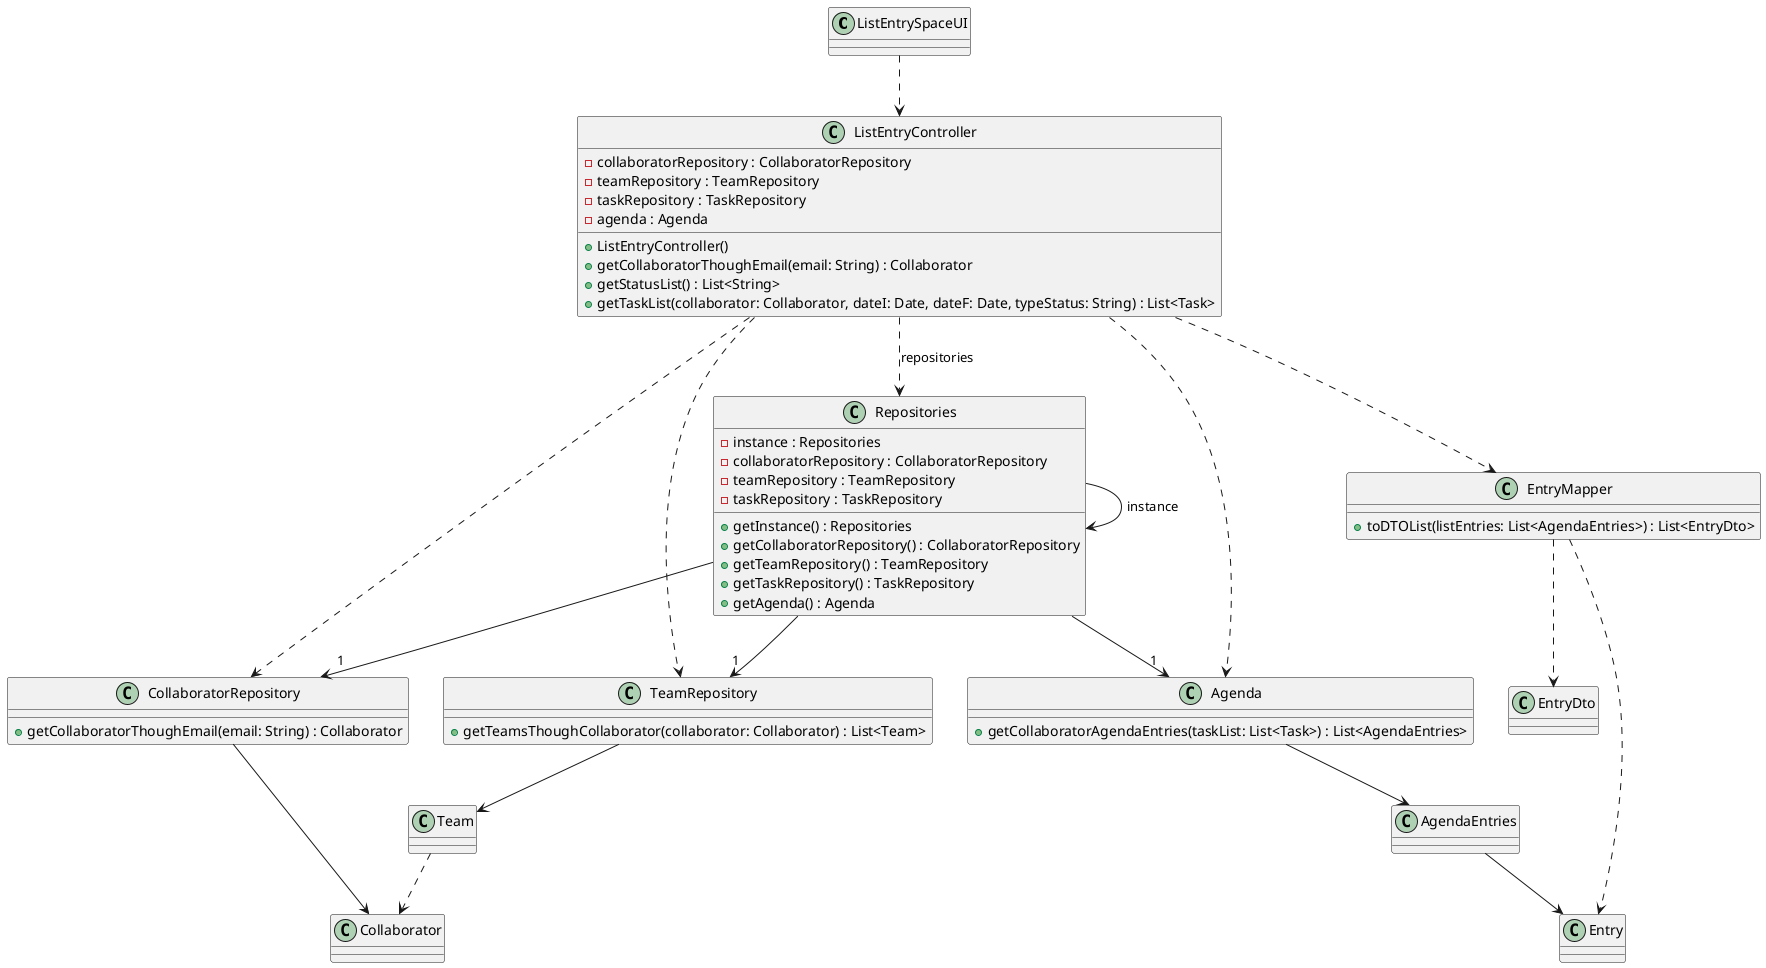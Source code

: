 @startuml
skinparam shadowing false
skinparam line type polyline

class ListEntrySpaceUI {
}

class ListEntryController {
    - collaboratorRepository : CollaboratorRepository
    - teamRepository : TeamRepository
    - taskRepository : TaskRepository
    - agenda : Agenda
    + ListEntryController()
    + getCollaboratorThoughEmail(email: String) : Collaborator
    + getStatusList() : List<String>
    + getTaskList(collaborator: Collaborator, dateI: Date, dateF: Date, typeStatus: String) : List<Task>
}

class Repositories {
    - instance : Repositories
    - collaboratorRepository : CollaboratorRepository
    - teamRepository : TeamRepository
    - taskRepository : TaskRepository
    + getInstance() : Repositories
    + getCollaboratorRepository() : CollaboratorRepository
    + getTeamRepository() : TeamRepository
    + getTaskRepository() : TaskRepository
    + getAgenda() : Agenda
}

class CollaboratorRepository {
    + getCollaboratorThoughEmail(email: String) : Collaborator
}

class TeamRepository {
    + getTeamsThoughCollaborator(collaborator: Collaborator) : List<Team>
}

class Agenda {
    + getCollaboratorAgendaEntries(taskList: List<Task>) : List<AgendaEntries>
}

class EntryMapper {
    + toDTOList(listEntries: List<AgendaEntries>) : List<EntryDto>
}

class Collaborator {
}

class Team {
}

class AgendaEntries {
}

class EntryDto {
}



ListEntrySpaceUI ..> ListEntryController

ListEntryController ..> EntryMapper
ListEntryController ..> Repositories: repositories
Repositories --> Repositories: instance
ListEntryController ..> CollaboratorRepository
ListEntryController ..> TeamRepository
ListEntryController ..> Agenda
Repositories --> "1" CollaboratorRepository
Repositories --> "1" TeamRepository
Repositories --> "1" Agenda

Agenda --> AgendaEntries

AgendaEntries --> Entry
EntryMapper ..> EntryDto
EntryMapper ..> Entry
TeamRepository --> Team

Team ..> Collaborator
CollaboratorRepository --> Collaborator
@enduml

